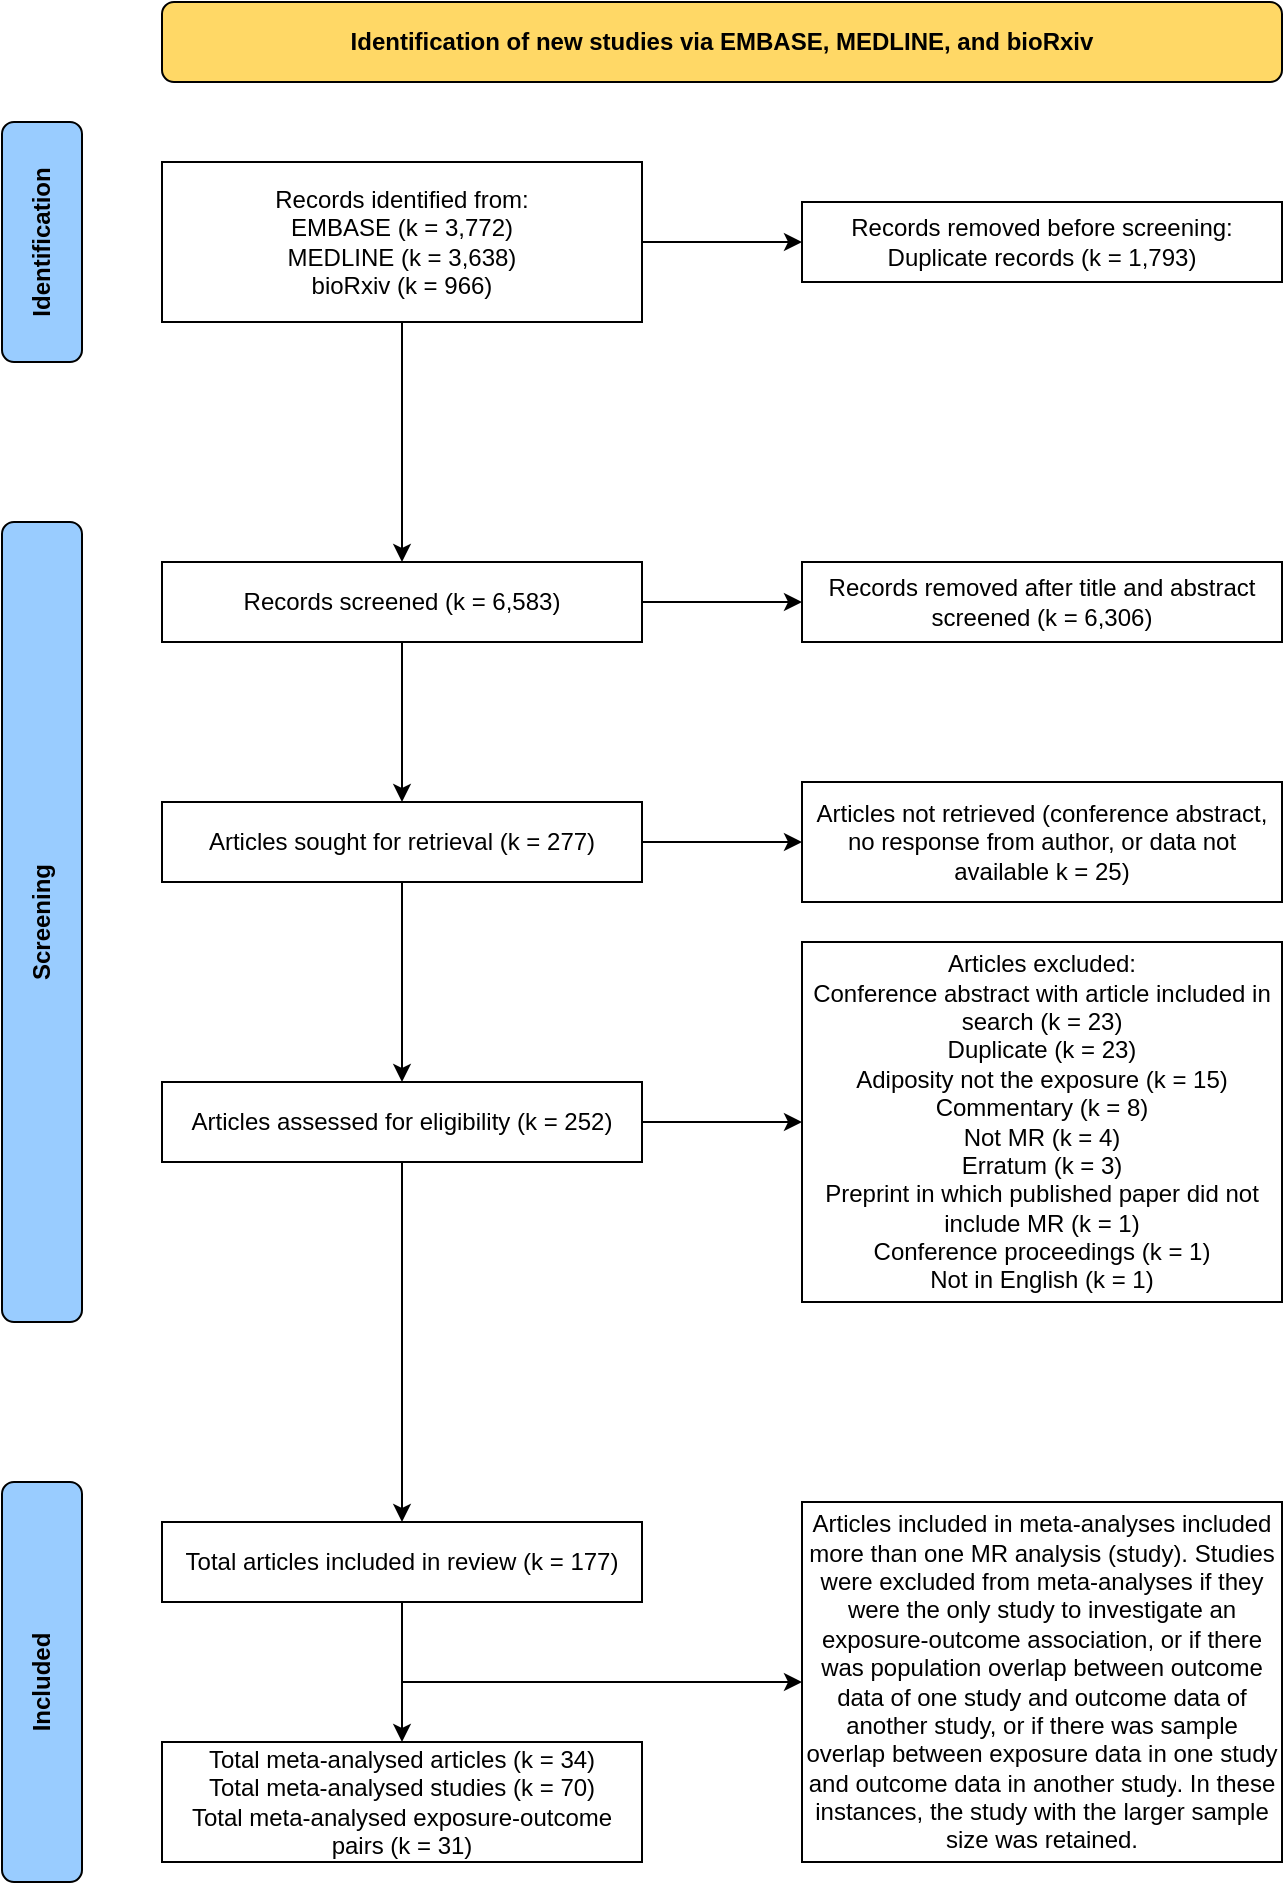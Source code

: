 <mxfile version="15.7.3" type="device"><diagram id="HMYDP4DnLS8AV1LXI9ZL" name="Page-1"><mxGraphModel dx="1346" dy="1025" grid="1" gridSize="10" guides="1" tooltips="1" connect="1" arrows="1" fold="1" page="1" pageScale="1" pageWidth="827" pageHeight="1169" math="0" shadow="0"><root><mxCell id="0"/><mxCell id="1" parent="0"/><mxCell id="cp7eM04CPQ8bb6lnRh7O-1" value="&lt;b&gt;Identification of new studies via EMBASE, MEDLINE, and bioRxiv&lt;/b&gt;" style="rounded=1;whiteSpace=wrap;html=1;fillColor=#FFD866;" parent="1" vertex="1"><mxGeometry x="120" y="60" width="560" height="40" as="geometry"/></mxCell><mxCell id="cp7eM04CPQ8bb6lnRh7O-3" value="&lt;b&gt;Identification&lt;/b&gt;" style="rounded=1;whiteSpace=wrap;html=1;fillColor=#99CCFF;rotation=-90;" parent="1" vertex="1"><mxGeometry y="160" width="120" height="40" as="geometry"/></mxCell><mxCell id="cp7eM04CPQ8bb6lnRh7O-4" value="&lt;b&gt;Screening&lt;/b&gt;" style="rounded=1;whiteSpace=wrap;html=1;fillColor=#99CCFF;rotation=-90;" parent="1" vertex="1"><mxGeometry x="-140" y="500" width="400" height="40" as="geometry"/></mxCell><mxCell id="cp7eM04CPQ8bb6lnRh7O-5" value="&lt;b&gt;Included&lt;/b&gt;" style="rounded=1;whiteSpace=wrap;html=1;fillColor=#99CCFF;rotation=-90;" parent="1" vertex="1"><mxGeometry x="-40" y="880" width="200" height="40" as="geometry"/></mxCell><mxCell id="cp7eM04CPQ8bb6lnRh7O-8" value="" style="edgeStyle=orthogonalEdgeStyle;rounded=0;orthogonalLoop=1;jettySize=auto;html=1;" parent="1" source="cp7eM04CPQ8bb6lnRh7O-6" target="cp7eM04CPQ8bb6lnRh7O-7" edge="1"><mxGeometry relative="1" as="geometry"/></mxCell><mxCell id="cp7eM04CPQ8bb6lnRh7O-10" value="" style="edgeStyle=orthogonalEdgeStyle;rounded=0;orthogonalLoop=1;jettySize=auto;html=1;" parent="1" source="cp7eM04CPQ8bb6lnRh7O-6" target="cp7eM04CPQ8bb6lnRh7O-9" edge="1"><mxGeometry relative="1" as="geometry"/></mxCell><mxCell id="cp7eM04CPQ8bb6lnRh7O-6" value="&lt;span style=&quot;font-size: 9pt ; background-color: rgb(255 , 255 , 255)&quot;&gt;Records identified from:&lt;br&gt;&lt;/span&gt;&lt;span style=&quot;font-size: 9pt ; background-color: rgb(255 , 255 , 255)&quot;&gt;EMBASE (k = 3,772)&lt;br&gt;&lt;/span&gt;&lt;span style=&quot;font-size: 9pt ; background-color: rgb(255 , 255 , 255)&quot;&gt;MEDLINE (k = 3,638)&lt;br&gt;&lt;/span&gt;&lt;span style=&quot;font-size: 9pt ; background-color: rgb(255 , 255 , 255)&quot;&gt;bioRxiv (k = 966)&lt;/span&gt;&lt;span style=&quot;font-size: 9pt ; background-color: rgb(255 , 255 , 255)&quot;&gt;&lt;br&gt;&lt;/span&gt;" style="rounded=0;whiteSpace=wrap;html=1;fillColor=none;align=center;" parent="1" vertex="1"><mxGeometry x="120" y="140" width="240" height="80" as="geometry"/></mxCell><mxCell id="cp7eM04CPQ8bb6lnRh7O-7" value="&lt;span style=&quot;font-size: 9pt ; background-color: rgb(255 , 255 , 255)&quot;&gt;Records removed before screening:&lt;br&gt;Duplicate records (k = 1,793)&lt;br&gt;&lt;/span&gt;" style="rounded=0;whiteSpace=wrap;html=1;fillColor=none;align=center;" parent="1" vertex="1"><mxGeometry x="440" y="160" width="240" height="40" as="geometry"/></mxCell><mxCell id="cp7eM04CPQ8bb6lnRh7O-12" value="" style="edgeStyle=orthogonalEdgeStyle;rounded=0;orthogonalLoop=1;jettySize=auto;html=1;" parent="1" source="cp7eM04CPQ8bb6lnRh7O-9" target="cp7eM04CPQ8bb6lnRh7O-11" edge="1"><mxGeometry relative="1" as="geometry"/></mxCell><mxCell id="cp7eM04CPQ8bb6lnRh7O-14" value="" style="edgeStyle=orthogonalEdgeStyle;rounded=0;orthogonalLoop=1;jettySize=auto;html=1;" parent="1" source="cp7eM04CPQ8bb6lnRh7O-9" target="cp7eM04CPQ8bb6lnRh7O-13" edge="1"><mxGeometry relative="1" as="geometry"/></mxCell><mxCell id="cp7eM04CPQ8bb6lnRh7O-9" value="&lt;span style=&quot;font-size: 9pt ; background-color: rgb(255 , 255 , 255)&quot;&gt;Records screened (k = 6,583)&lt;br&gt;&lt;/span&gt;" style="rounded=0;whiteSpace=wrap;html=1;fillColor=none;align=center;" parent="1" vertex="1"><mxGeometry x="120" y="340" width="240" height="40" as="geometry"/></mxCell><mxCell id="cp7eM04CPQ8bb6lnRh7O-11" value="&lt;span style=&quot;font-size: 9pt ; background-color: rgb(255 , 255 , 255)&quot;&gt;Records removed after title and abstract screened (k = 6,306)&lt;br&gt;&lt;/span&gt;" style="rounded=0;whiteSpace=wrap;html=1;fillColor=none;align=center;" parent="1" vertex="1"><mxGeometry x="440" y="340" width="240" height="40" as="geometry"/></mxCell><mxCell id="cp7eM04CPQ8bb6lnRh7O-16" value="" style="edgeStyle=orthogonalEdgeStyle;rounded=0;orthogonalLoop=1;jettySize=auto;html=1;" parent="1" source="cp7eM04CPQ8bb6lnRh7O-13" target="cp7eM04CPQ8bb6lnRh7O-15" edge="1"><mxGeometry relative="1" as="geometry"/></mxCell><mxCell id="cp7eM04CPQ8bb6lnRh7O-18" value="" style="edgeStyle=orthogonalEdgeStyle;rounded=0;orthogonalLoop=1;jettySize=auto;html=1;" parent="1" source="cp7eM04CPQ8bb6lnRh7O-13" target="cp7eM04CPQ8bb6lnRh7O-17" edge="1"><mxGeometry relative="1" as="geometry"/></mxCell><mxCell id="cp7eM04CPQ8bb6lnRh7O-13" value="&lt;span style=&quot;background-color: rgb(255 , 255 , 255)&quot;&gt;Articles&lt;/span&gt;&lt;span style=&quot;font-size: 9pt ; background-color: rgb(255 , 255 , 255)&quot;&gt;&amp;nbsp;sought for retrieval (k = 277)&lt;br&gt;&lt;/span&gt;" style="rounded=0;whiteSpace=wrap;html=1;fillColor=none;align=center;" parent="1" vertex="1"><mxGeometry x="120" y="460" width="240" height="40" as="geometry"/></mxCell><mxCell id="cp7eM04CPQ8bb6lnRh7O-15" value="&lt;span style=&quot;background-color: rgb(255 , 255 , 255)&quot;&gt;Articles&lt;/span&gt;&lt;span style=&quot;font-size: 9pt ; background-color: rgb(255 , 255 , 255)&quot;&gt;&amp;nbsp;not retrieved (conference abstract, no response from author, or data not available k = 25)&lt;br&gt;&lt;/span&gt;" style="rounded=0;whiteSpace=wrap;html=1;fillColor=none;align=center;" parent="1" vertex="1"><mxGeometry x="440" y="450" width="240" height="60" as="geometry"/></mxCell><mxCell id="cp7eM04CPQ8bb6lnRh7O-20" value="" style="edgeStyle=orthogonalEdgeStyle;rounded=0;orthogonalLoop=1;jettySize=auto;html=1;" parent="1" source="cp7eM04CPQ8bb6lnRh7O-17" target="cp7eM04CPQ8bb6lnRh7O-19" edge="1"><mxGeometry relative="1" as="geometry"/></mxCell><mxCell id="cp7eM04CPQ8bb6lnRh7O-22" value="" style="edgeStyle=orthogonalEdgeStyle;rounded=0;orthogonalLoop=1;jettySize=auto;html=1;" parent="1" source="cp7eM04CPQ8bb6lnRh7O-17" target="cp7eM04CPQ8bb6lnRh7O-21" edge="1"><mxGeometry relative="1" as="geometry"/></mxCell><mxCell id="cp7eM04CPQ8bb6lnRh7O-17" value="&lt;span style=&quot;font-size: 9pt ; background-color: rgb(255 , 255 , 255)&quot;&gt;Articles assessed for eligibility (k = 252)&lt;br&gt;&lt;/span&gt;" style="rounded=0;whiteSpace=wrap;html=1;fillColor=none;align=center;" parent="1" vertex="1"><mxGeometry x="120" y="600" width="240" height="40" as="geometry"/></mxCell><mxCell id="cp7eM04CPQ8bb6lnRh7O-19" value="&lt;span style=&quot;background-color: rgb(255 , 255 , 255)&quot;&gt;Articles&lt;/span&gt;&lt;span style=&quot;font-size: 9pt ; background-color: rgb(255 , 255 , 255)&quot;&gt;&amp;nbsp;excluded:&lt;br&gt;&lt;/span&gt;&lt;span style=&quot;font-size: 9pt ; background-color: rgb(255 , 255 , 255)&quot;&gt;Conference abstract with article included in search&amp;nbsp;&lt;/span&gt;&lt;span style=&quot;font-size: 9pt ; background-color: rgb(255 , 255 , 255)&quot;&gt;(k = 23)&lt;br&gt;&lt;/span&gt;&lt;span style=&quot;font-size: 9pt ; background-color: rgb(255 , 255 , 255)&quot;&gt;Duplicate (k = 23)&lt;br&gt;&lt;/span&gt;&lt;span style=&quot;font-size: 9pt ; background-color: rgb(255 , 255 , 255)&quot;&gt;Adiposity not the exposure (k = 15)&lt;br&gt;&lt;/span&gt;&lt;span style=&quot;font-size: 9pt ; background-color: rgb(255 , 255 , 255)&quot;&gt;Commentary (k = 8)&lt;br&gt;&lt;/span&gt;&lt;span style=&quot;font-size: 9pt ; background-color: rgb(255 , 255 , 255)&quot;&gt;Not MR (k = 4)&lt;br&gt;&lt;/span&gt;&lt;span style=&quot;font-size: 9pt ; background-color: rgb(255 , 255 , 255)&quot;&gt;Erratum (k = 3)&lt;br&gt;&lt;/span&gt;&lt;span style=&quot;font-size: 9pt ; background-color: rgb(255 , 255 , 255)&quot;&gt;Preprint in which published paper did not include&amp;nbsp;&lt;/span&gt;&lt;span style=&quot;font-size: 9pt ; background-color: rgb(255 , 255 , 255)&quot;&gt;MR (k = 1)&lt;br&gt;&lt;/span&gt;&lt;span style=&quot;font-size: 9pt ; background-color: rgb(255 , 255 , 255)&quot;&gt;Conference proceedings (k = 1)&lt;br&gt;&lt;/span&gt;&lt;span style=&quot;font-size: 9pt ; background-color: rgb(255 , 255 , 255)&quot;&gt;Not in English (k = 1)&lt;br&gt;&lt;/span&gt;" style="rounded=0;whiteSpace=wrap;html=1;fillColor=none;align=center;" parent="1" vertex="1"><mxGeometry x="440" y="530" width="240" height="180" as="geometry"/></mxCell><mxCell id="cp7eM04CPQ8bb6lnRh7O-24" value="" style="edgeStyle=orthogonalEdgeStyle;rounded=0;orthogonalLoop=1;jettySize=auto;html=1;" parent="1" source="cp7eM04CPQ8bb6lnRh7O-21" target="cp7eM04CPQ8bb6lnRh7O-23" edge="1"><mxGeometry relative="1" as="geometry"/></mxCell><mxCell id="cp7eM04CPQ8bb6lnRh7O-21" value="&lt;span style=&quot;font-size: 9pt ; background-color: rgb(255 , 255 , 255)&quot;&gt;Total articles included in review (k = 177)&lt;br&gt;&lt;/span&gt;" style="rounded=0;whiteSpace=wrap;html=1;fillColor=none;align=center;" parent="1" vertex="1"><mxGeometry x="120" y="820" width="240" height="40" as="geometry"/></mxCell><mxCell id="cp7eM04CPQ8bb6lnRh7O-23" value="&lt;span style=&quot;font-size: 9pt ; background-color: rgb(255 , 255 , 255)&quot;&gt;Total meta-analysed articles (k = 34)&lt;br&gt;Total meta-analysed studies (k = 70)&lt;br&gt;Total meta-analysed exposure-outcome pairs (k = 31)&lt;br&gt;&lt;/span&gt;" style="rounded=0;whiteSpace=wrap;html=1;fillColor=none;align=center;" parent="1" vertex="1"><mxGeometry x="120" y="930" width="240" height="60" as="geometry"/></mxCell><mxCell id="cp7eM04CPQ8bb6lnRh7O-25" value="" style="endArrow=classic;html=1;rounded=0;entryX=0;entryY=0.5;entryDx=0;entryDy=0;" parent="1" target="cp7eM04CPQ8bb6lnRh7O-26" edge="1"><mxGeometry width="50" height="50" relative="1" as="geometry"><mxPoint x="240" y="900" as="sourcePoint"/><mxPoint x="440" y="900" as="targetPoint"/></mxGeometry></mxCell><mxCell id="cp7eM04CPQ8bb6lnRh7O-26" value="&lt;font style=&quot;font-size: 12px&quot;&gt;&lt;span style=&quot;background-color: rgb(255 , 255 , 255)&quot;&gt;Articles included in meta-analyses included more than one MR analysis (study). Studies were excluded from meta-analyses if they were the only study to investigate an exposure-outcome association, or if there was population overlap between&amp;nbsp;&lt;/span&gt;&lt;span&gt;outcome data of one study and outcome data of another study, or if there was sample overlap between exposure data in one study and outcome data in another study&lt;/span&gt;&lt;span style=&quot;background-color: rgb(255 , 255 , 255)&quot;&gt;. In these instances, the study with the larger sample size was retained.&lt;/span&gt;&lt;/font&gt;" style="rounded=0;whiteSpace=wrap;html=1;fillColor=none;align=center;" parent="1" vertex="1"><mxGeometry x="440" y="810" width="240" height="180" as="geometry"/></mxCell></root></mxGraphModel></diagram></mxfile>